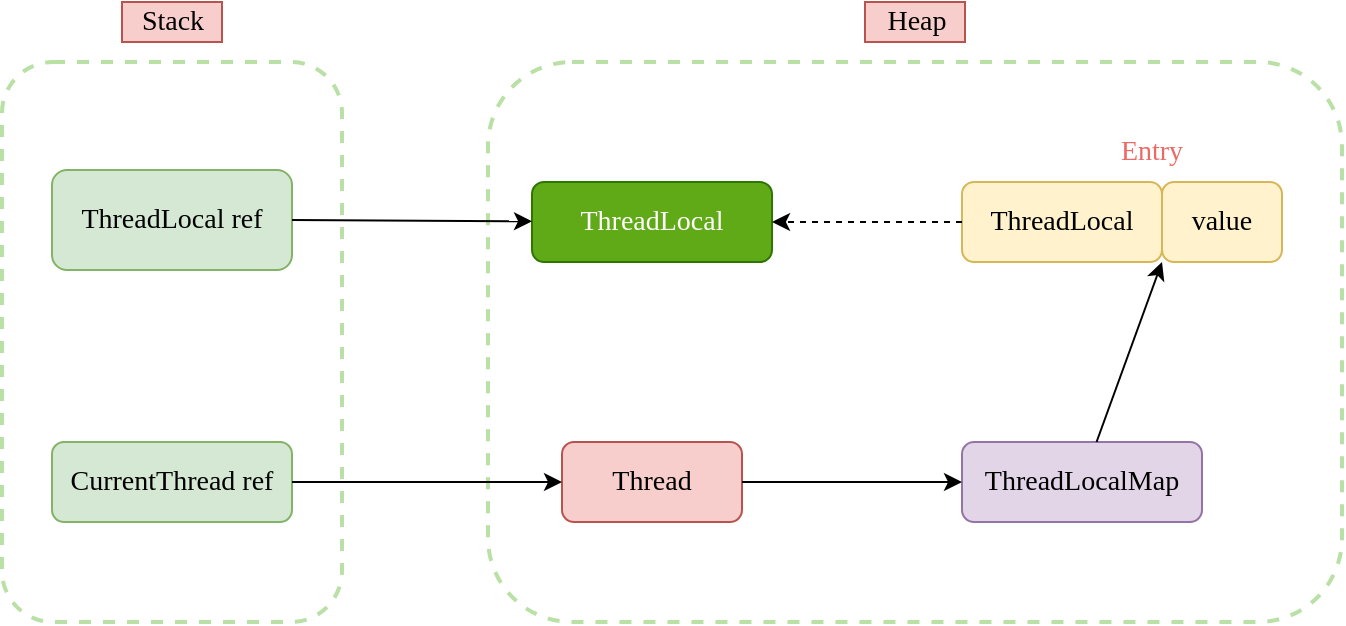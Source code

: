 <mxfile version="12.6.5" type="device"><diagram id="oE8yOEdyw7HuL5PPROWF" name="第 1 页"><mxGraphModel dx="852" dy="494" grid="1" gridSize="10" guides="1" tooltips="1" connect="1" arrows="1" fold="1" page="1" pageScale="1" pageWidth="827" pageHeight="1169" math="0" shadow="0"><root><mxCell id="0"/><mxCell id="1" parent="0"/><mxCell id="-zuoW4y3GXT4Kt_79bAt-1" value="" style="rounded=1;whiteSpace=wrap;html=1;fillColor=none;dashed=1;strokeWidth=2;strokeColor=#B9E0A5;" vertex="1" parent="1"><mxGeometry x="60" y="110" width="170" height="280" as="geometry"/></mxCell><mxCell id="-zuoW4y3GXT4Kt_79bAt-2" value="Stack" style="text;html=1;align=center;verticalAlign=middle;resizable=0;points=[];autosize=1;fontSize=14;fontFamily=Comic Sans MS;fillColor=#f8cecc;strokeColor=#b85450;" vertex="1" parent="1"><mxGeometry x="120" y="80" width="50" height="20" as="geometry"/></mxCell><mxCell id="-zuoW4y3GXT4Kt_79bAt-3" value="ThreadLocal ref" style="rounded=1;whiteSpace=wrap;html=1;fontFamily=Comic Sans MS;fontSize=14;fillColor=#d5e8d4;strokeColor=#82b366;" vertex="1" parent="1"><mxGeometry x="85" y="164" width="120" height="50" as="geometry"/></mxCell><mxCell id="-zuoW4y3GXT4Kt_79bAt-4" value="CurrentThread ref" style="rounded=1;whiteSpace=wrap;html=1;fontFamily=Comic Sans MS;fontSize=14;fillColor=#d5e8d4;strokeColor=#82b366;" vertex="1" parent="1"><mxGeometry x="85" y="300" width="120" height="40" as="geometry"/></mxCell><mxCell id="-zuoW4y3GXT4Kt_79bAt-5" value="" style="rounded=1;whiteSpace=wrap;html=1;fontFamily=Comic Sans MS;fontSize=14;fillColor=none;dashed=1;strokeWidth=2;strokeColor=#B9E0A5;" vertex="1" parent="1"><mxGeometry x="303" y="110" width="427" height="280" as="geometry"/></mxCell><mxCell id="-zuoW4y3GXT4Kt_79bAt-6" value="Thread" style="rounded=1;whiteSpace=wrap;html=1;fontFamily=Comic Sans MS;fontSize=14;fillColor=#f8cecc;strokeColor=#b85450;" vertex="1" parent="1"><mxGeometry x="340" y="300" width="90" height="40" as="geometry"/></mxCell><mxCell id="-zuoW4y3GXT4Kt_79bAt-7" value="" style="endArrow=classic;html=1;fontFamily=Comic Sans MS;fontSize=14;exitX=1;exitY=0.5;exitDx=0;exitDy=0;" edge="1" parent="1" source="-zuoW4y3GXT4Kt_79bAt-4" target="-zuoW4y3GXT4Kt_79bAt-6"><mxGeometry width="50" height="50" relative="1" as="geometry"><mxPoint x="60" y="480" as="sourcePoint"/><mxPoint x="110" y="430" as="targetPoint"/></mxGeometry></mxCell><mxCell id="-zuoW4y3GXT4Kt_79bAt-8" value="ThreadLocalMap" style="rounded=1;whiteSpace=wrap;html=1;fontFamily=Comic Sans MS;fontSize=14;fillColor=#e1d5e7;strokeColor=#9673a6;" vertex="1" parent="1"><mxGeometry x="540" y="300" width="120" height="40" as="geometry"/></mxCell><mxCell id="-zuoW4y3GXT4Kt_79bAt-9" value="" style="endArrow=classic;html=1;fontFamily=Comic Sans MS;fontSize=14;exitX=1;exitY=0.5;exitDx=0;exitDy=0;entryX=0;entryY=0.5;entryDx=0;entryDy=0;" edge="1" parent="1" source="-zuoW4y3GXT4Kt_79bAt-6" target="-zuoW4y3GXT4Kt_79bAt-8"><mxGeometry width="50" height="50" relative="1" as="geometry"><mxPoint x="400" y="490" as="sourcePoint"/><mxPoint x="450" y="440" as="targetPoint"/></mxGeometry></mxCell><mxCell id="-zuoW4y3GXT4Kt_79bAt-10" value="ThreadLocal" style="rounded=1;whiteSpace=wrap;html=1;fontFamily=Comic Sans MS;fontSize=14;fillColor=#fff2cc;strokeColor=#d6b656;" vertex="1" parent="1"><mxGeometry x="540" y="170" width="100" height="40" as="geometry"/></mxCell><mxCell id="-zuoW4y3GXT4Kt_79bAt-11" value="value" style="rounded=1;whiteSpace=wrap;html=1;fontFamily=Comic Sans MS;fontSize=14;fillColor=#fff2cc;strokeColor=#d6b656;" vertex="1" parent="1"><mxGeometry x="640" y="170" width="60" height="40" as="geometry"/></mxCell><mxCell id="-zuoW4y3GXT4Kt_79bAt-12" value="Entry" style="text;html=1;strokeColor=none;fillColor=none;align=center;verticalAlign=middle;whiteSpace=wrap;rounded=0;fontFamily=Comic Sans MS;fontSize=14;fontColor=#EA6B66;" vertex="1" parent="1"><mxGeometry x="610" y="140" width="50" height="30" as="geometry"/></mxCell><mxCell id="-zuoW4y3GXT4Kt_79bAt-14" value="" style="endArrow=classic;html=1;fontFamily=Comic Sans MS;fontSize=14;fontColor=#EA6B66;entryX=1;entryY=1;entryDx=0;entryDy=0;" edge="1" parent="1" source="-zuoW4y3GXT4Kt_79bAt-8" target="-zuoW4y3GXT4Kt_79bAt-10"><mxGeometry width="50" height="50" relative="1" as="geometry"><mxPoint x="670" y="500" as="sourcePoint"/><mxPoint x="720" y="450" as="targetPoint"/></mxGeometry></mxCell><mxCell id="-zuoW4y3GXT4Kt_79bAt-15" value="ThreadLocal" style="rounded=1;whiteSpace=wrap;html=1;fontFamily=Comic Sans MS;fontSize=14;fontColor=#ffffff;fillColor=#60a917;strokeColor=#2D7600;" vertex="1" parent="1"><mxGeometry x="325" y="170" width="120" height="40" as="geometry"/></mxCell><mxCell id="-zuoW4y3GXT4Kt_79bAt-16" value="" style="endArrow=classic;html=1;fontFamily=Comic Sans MS;fontSize=14;fontColor=#EA6B66;entryX=1;entryY=0.5;entryDx=0;entryDy=0;exitX=0;exitY=0.5;exitDx=0;exitDy=0;dashed=1;" edge="1" parent="1" source="-zuoW4y3GXT4Kt_79bAt-10" target="-zuoW4y3GXT4Kt_79bAt-15"><mxGeometry width="50" height="50" relative="1" as="geometry"><mxPoint x="430" y="510" as="sourcePoint"/><mxPoint x="480" y="460" as="targetPoint"/></mxGeometry></mxCell><mxCell id="-zuoW4y3GXT4Kt_79bAt-17" value="" style="endArrow=classic;html=1;fontFamily=Comic Sans MS;fontSize=14;fontColor=#EA6B66;exitX=1;exitY=0.5;exitDx=0;exitDy=0;" edge="1" parent="1" source="-zuoW4y3GXT4Kt_79bAt-3" target="-zuoW4y3GXT4Kt_79bAt-15"><mxGeometry width="50" height="50" relative="1" as="geometry"><mxPoint x="260" y="500" as="sourcePoint"/><mxPoint x="310" y="450" as="targetPoint"/></mxGeometry></mxCell><mxCell id="-zuoW4y3GXT4Kt_79bAt-18" value="Heap" style="text;html=1;align=center;verticalAlign=middle;resizable=0;points=[];autosize=1;fontSize=14;fontFamily=Comic Sans MS;fillColor=#f8cecc;strokeColor=#b85450;" vertex="1" parent="1"><mxGeometry x="491.5" y="80" width="50" height="20" as="geometry"/></mxCell></root></mxGraphModel></diagram></mxfile>